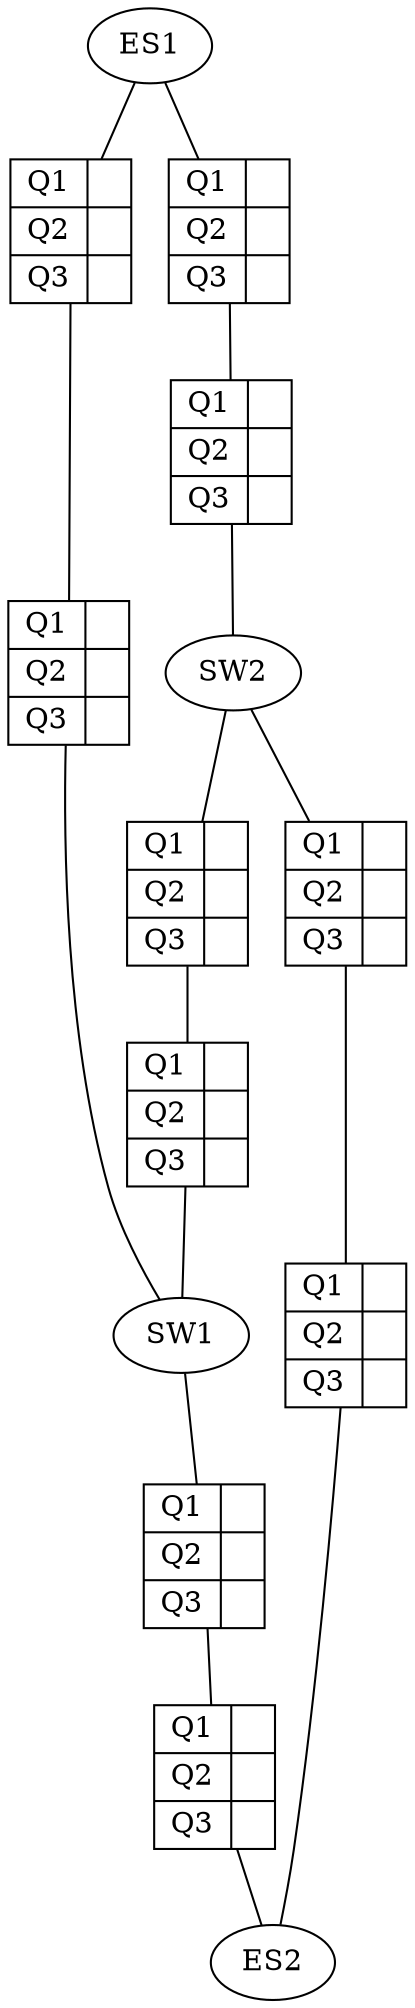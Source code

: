// Network Topology
digraph {
	ES1
	SW1ES1 [label="{ Q1 | Q2 | Q3 } | { || }" shape=record]
	SW1ES11 [label="{ Q1 | Q2 | Q3 } | { || }" shape=record]
	ES1 -> SW1ES1 [arrowhead=none]
	SW1ES1 -> SW1ES11 [arrowhead=none]
	SW1ES11 -> SW1 [arrowhead=none]
	SW2ES1 [label="{ Q1 | Q2 | Q3 } | { || }" shape=record]
	SW2ES11 [label="{ Q1 | Q2 | Q3 } | { || }" shape=record]
	ES1 -> SW2ES1 [arrowhead=none]
	SW2ES1 -> SW2ES11 [arrowhead=none]
	SW2ES11 -> SW2 [arrowhead=none]
	SW1
	ES2SW1 [label="{ Q1 | Q2 | Q3 } | { || }" shape=record]
	ES2SW11 [label="{ Q1 | Q2 | Q3 } | { || }" shape=record]
	SW1 -> ES2SW1 [arrowhead=none]
	ES2SW1 -> ES2SW11 [arrowhead=none]
	ES2SW11 -> ES2 [arrowhead=none]
	SW2
	ES2SW2 [label="{ Q1 | Q2 | Q3 } | { || }" shape=record]
	ES2SW21 [label="{ Q1 | Q2 | Q3 } | { || }" shape=record]
	SW2 -> ES2SW2 [arrowhead=none]
	ES2SW2 -> ES2SW21 [arrowhead=none]
	ES2SW21 -> ES2 [arrowhead=none]
	SW1SW2 [label="{ Q1 | Q2 | Q3 } | { || }" shape=record]
	SW2 -> SW1SW2 [arrowhead=none]
	SW1SW2 -> SW1SW21 [arrowhead=none]
	SW1SW21 -> SW1 [arrowhead=none]
	SW1SW21 [label="{ Q1 | Q2 | Q3 } | { || }" shape=record]
}
